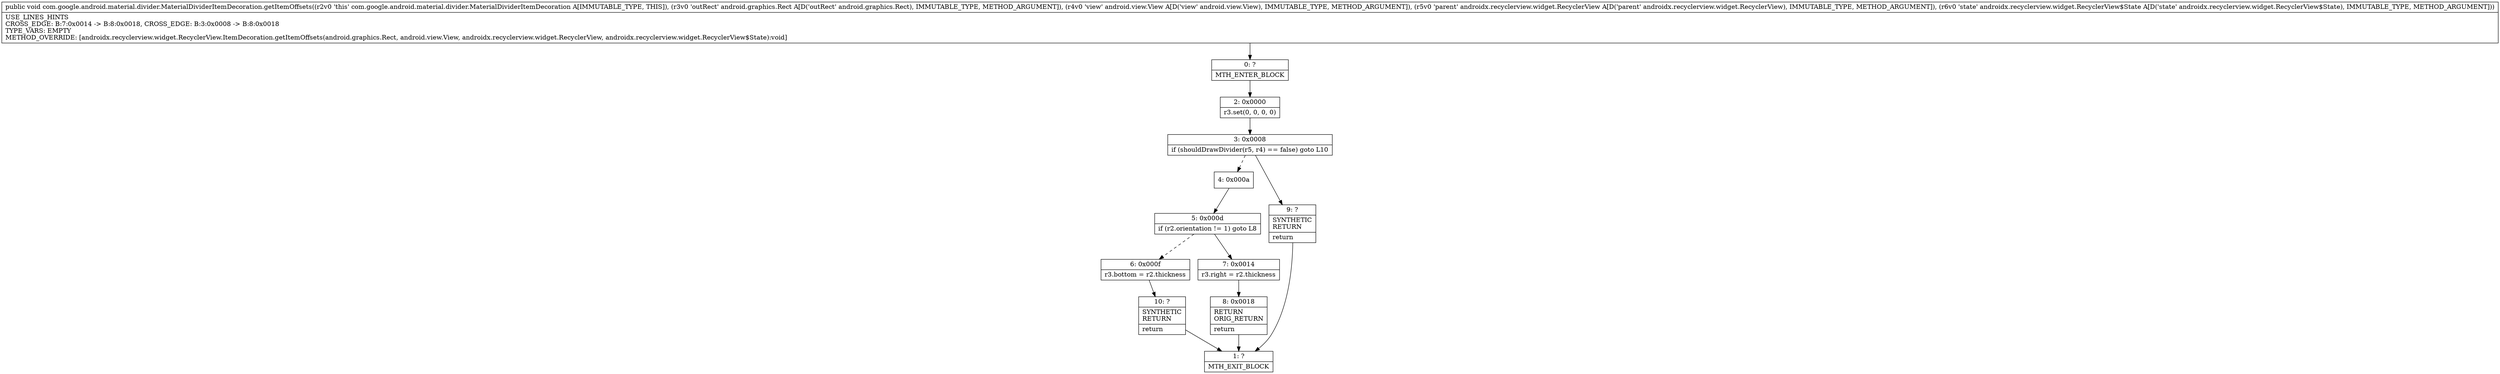 digraph "CFG forcom.google.android.material.divider.MaterialDividerItemDecoration.getItemOffsets(Landroid\/graphics\/Rect;Landroid\/view\/View;Landroidx\/recyclerview\/widget\/RecyclerView;Landroidx\/recyclerview\/widget\/RecyclerView$State;)V" {
Node_0 [shape=record,label="{0\:\ ?|MTH_ENTER_BLOCK\l}"];
Node_2 [shape=record,label="{2\:\ 0x0000|r3.set(0, 0, 0, 0)\l}"];
Node_3 [shape=record,label="{3\:\ 0x0008|if (shouldDrawDivider(r5, r4) == false) goto L10\l}"];
Node_4 [shape=record,label="{4\:\ 0x000a}"];
Node_5 [shape=record,label="{5\:\ 0x000d|if (r2.orientation != 1) goto L8\l}"];
Node_6 [shape=record,label="{6\:\ 0x000f|r3.bottom = r2.thickness\l}"];
Node_10 [shape=record,label="{10\:\ ?|SYNTHETIC\lRETURN\l|return\l}"];
Node_1 [shape=record,label="{1\:\ ?|MTH_EXIT_BLOCK\l}"];
Node_7 [shape=record,label="{7\:\ 0x0014|r3.right = r2.thickness\l}"];
Node_8 [shape=record,label="{8\:\ 0x0018|RETURN\lORIG_RETURN\l|return\l}"];
Node_9 [shape=record,label="{9\:\ ?|SYNTHETIC\lRETURN\l|return\l}"];
MethodNode[shape=record,label="{public void com.google.android.material.divider.MaterialDividerItemDecoration.getItemOffsets((r2v0 'this' com.google.android.material.divider.MaterialDividerItemDecoration A[IMMUTABLE_TYPE, THIS]), (r3v0 'outRect' android.graphics.Rect A[D('outRect' android.graphics.Rect), IMMUTABLE_TYPE, METHOD_ARGUMENT]), (r4v0 'view' android.view.View A[D('view' android.view.View), IMMUTABLE_TYPE, METHOD_ARGUMENT]), (r5v0 'parent' androidx.recyclerview.widget.RecyclerView A[D('parent' androidx.recyclerview.widget.RecyclerView), IMMUTABLE_TYPE, METHOD_ARGUMENT]), (r6v0 'state' androidx.recyclerview.widget.RecyclerView$State A[D('state' androidx.recyclerview.widget.RecyclerView$State), IMMUTABLE_TYPE, METHOD_ARGUMENT]))  | USE_LINES_HINTS\lCROSS_EDGE: B:7:0x0014 \-\> B:8:0x0018, CROSS_EDGE: B:3:0x0008 \-\> B:8:0x0018\lTYPE_VARS: EMPTY\lMETHOD_OVERRIDE: [androidx.recyclerview.widget.RecyclerView.ItemDecoration.getItemOffsets(android.graphics.Rect, android.view.View, androidx.recyclerview.widget.RecyclerView, androidx.recyclerview.widget.RecyclerView$State):void]\l}"];
MethodNode -> Node_0;Node_0 -> Node_2;
Node_2 -> Node_3;
Node_3 -> Node_4[style=dashed];
Node_3 -> Node_9;
Node_4 -> Node_5;
Node_5 -> Node_6[style=dashed];
Node_5 -> Node_7;
Node_6 -> Node_10;
Node_10 -> Node_1;
Node_7 -> Node_8;
Node_8 -> Node_1;
Node_9 -> Node_1;
}

